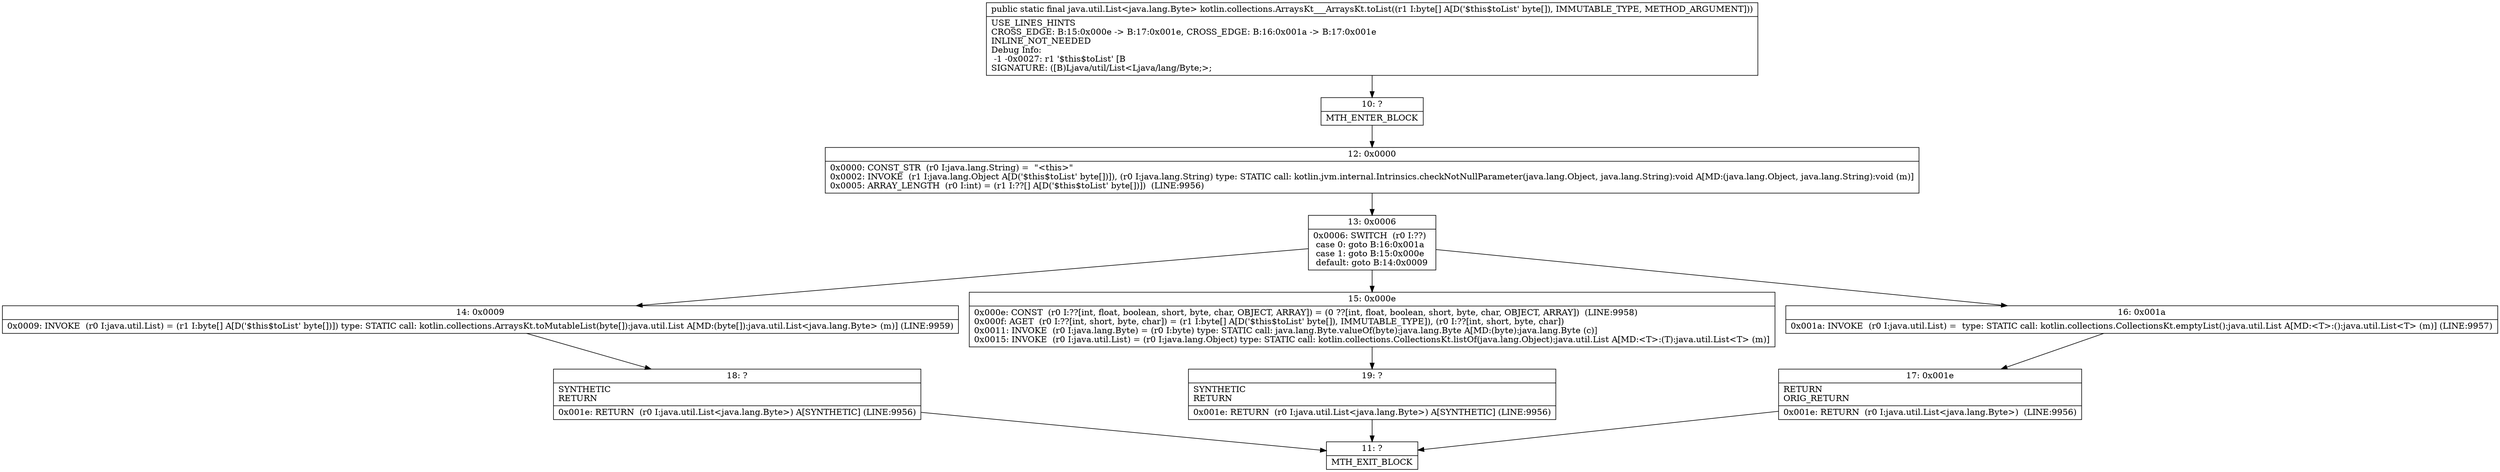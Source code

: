 digraph "CFG forkotlin.collections.ArraysKt___ArraysKt.toList([B)Ljava\/util\/List;" {
Node_10 [shape=record,label="{10\:\ ?|MTH_ENTER_BLOCK\l}"];
Node_12 [shape=record,label="{12\:\ 0x0000|0x0000: CONST_STR  (r0 I:java.lang.String) =  \"\<this\>\" \l0x0002: INVOKE  (r1 I:java.lang.Object A[D('$this$toList' byte[])]), (r0 I:java.lang.String) type: STATIC call: kotlin.jvm.internal.Intrinsics.checkNotNullParameter(java.lang.Object, java.lang.String):void A[MD:(java.lang.Object, java.lang.String):void (m)]\l0x0005: ARRAY_LENGTH  (r0 I:int) = (r1 I:??[] A[D('$this$toList' byte[])])  (LINE:9956)\l}"];
Node_13 [shape=record,label="{13\:\ 0x0006|0x0006: SWITCH  (r0 I:??)\l case 0: goto B:16:0x001a\l case 1: goto B:15:0x000e\l default: goto B:14:0x0009 \l}"];
Node_14 [shape=record,label="{14\:\ 0x0009|0x0009: INVOKE  (r0 I:java.util.List) = (r1 I:byte[] A[D('$this$toList' byte[])]) type: STATIC call: kotlin.collections.ArraysKt.toMutableList(byte[]):java.util.List A[MD:(byte[]):java.util.List\<java.lang.Byte\> (m)] (LINE:9959)\l}"];
Node_18 [shape=record,label="{18\:\ ?|SYNTHETIC\lRETURN\l|0x001e: RETURN  (r0 I:java.util.List\<java.lang.Byte\>) A[SYNTHETIC] (LINE:9956)\l}"];
Node_11 [shape=record,label="{11\:\ ?|MTH_EXIT_BLOCK\l}"];
Node_15 [shape=record,label="{15\:\ 0x000e|0x000e: CONST  (r0 I:??[int, float, boolean, short, byte, char, OBJECT, ARRAY]) = (0 ??[int, float, boolean, short, byte, char, OBJECT, ARRAY])  (LINE:9958)\l0x000f: AGET  (r0 I:??[int, short, byte, char]) = (r1 I:byte[] A[D('$this$toList' byte[]), IMMUTABLE_TYPE]), (r0 I:??[int, short, byte, char]) \l0x0011: INVOKE  (r0 I:java.lang.Byte) = (r0 I:byte) type: STATIC call: java.lang.Byte.valueOf(byte):java.lang.Byte A[MD:(byte):java.lang.Byte (c)]\l0x0015: INVOKE  (r0 I:java.util.List) = (r0 I:java.lang.Object) type: STATIC call: kotlin.collections.CollectionsKt.listOf(java.lang.Object):java.util.List A[MD:\<T\>:(T):java.util.List\<T\> (m)]\l}"];
Node_19 [shape=record,label="{19\:\ ?|SYNTHETIC\lRETURN\l|0x001e: RETURN  (r0 I:java.util.List\<java.lang.Byte\>) A[SYNTHETIC] (LINE:9956)\l}"];
Node_16 [shape=record,label="{16\:\ 0x001a|0x001a: INVOKE  (r0 I:java.util.List) =  type: STATIC call: kotlin.collections.CollectionsKt.emptyList():java.util.List A[MD:\<T\>:():java.util.List\<T\> (m)] (LINE:9957)\l}"];
Node_17 [shape=record,label="{17\:\ 0x001e|RETURN\lORIG_RETURN\l|0x001e: RETURN  (r0 I:java.util.List\<java.lang.Byte\>)  (LINE:9956)\l}"];
MethodNode[shape=record,label="{public static final java.util.List\<java.lang.Byte\> kotlin.collections.ArraysKt___ArraysKt.toList((r1 I:byte[] A[D('$this$toList' byte[]), IMMUTABLE_TYPE, METHOD_ARGUMENT]))  | USE_LINES_HINTS\lCROSS_EDGE: B:15:0x000e \-\> B:17:0x001e, CROSS_EDGE: B:16:0x001a \-\> B:17:0x001e\lINLINE_NOT_NEEDED\lDebug Info:\l  \-1 \-0x0027: r1 '$this$toList' [B\lSIGNATURE: ([B)Ljava\/util\/List\<Ljava\/lang\/Byte;\>;\l}"];
MethodNode -> Node_10;Node_10 -> Node_12;
Node_12 -> Node_13;
Node_13 -> Node_14;
Node_13 -> Node_15;
Node_13 -> Node_16;
Node_14 -> Node_18;
Node_18 -> Node_11;
Node_15 -> Node_19;
Node_19 -> Node_11;
Node_16 -> Node_17;
Node_17 -> Node_11;
}

